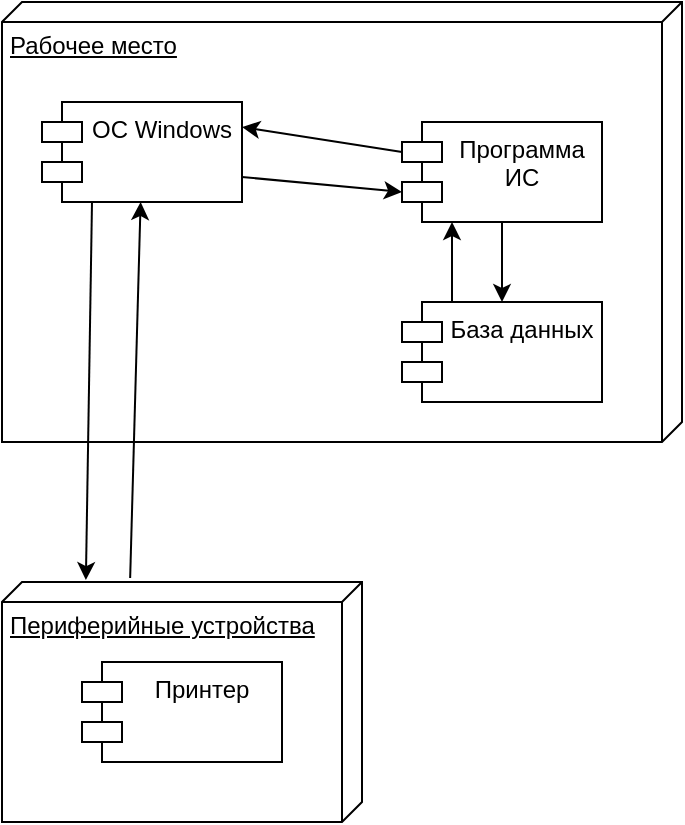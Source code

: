 <mxfile version="23.1.5" type="device">
  <diagram name="Page-1" id="b5b7bab2-c9e2-2cf4-8b2a-24fd1a2a6d21">
    <mxGraphModel dx="1434" dy="844" grid="1" gridSize="10" guides="1" tooltips="1" connect="1" arrows="1" fold="1" page="1" pageScale="1" pageWidth="827" pageHeight="1169" background="none" math="0" shadow="0">
      <root>
        <mxCell id="0" />
        <mxCell id="1" parent="0" />
        <mxCell id="Uz8zbHI2S5k9cspp1Bcf-1" value="Рабочее место" style="verticalAlign=top;align=left;spacingTop=8;spacingLeft=2;spacingRight=12;shape=cube;size=10;direction=south;fontStyle=4;html=1;whiteSpace=wrap;" vertex="1" parent="1">
          <mxGeometry x="380" y="170" width="340" height="220" as="geometry" />
        </mxCell>
        <mxCell id="Uz8zbHI2S5k9cspp1Bcf-4" value="" style="group" vertex="1" connectable="0" parent="1">
          <mxGeometry x="380" y="460" width="180" height="120" as="geometry" />
        </mxCell>
        <mxCell id="Uz8zbHI2S5k9cspp1Bcf-2" value="Периферийные устройства" style="verticalAlign=top;align=left;spacingTop=8;spacingLeft=2;spacingRight=12;shape=cube;size=10;direction=south;fontStyle=4;html=1;whiteSpace=wrap;movable=1;resizable=1;rotatable=1;deletable=1;editable=1;locked=0;connectable=1;" vertex="1" parent="Uz8zbHI2S5k9cspp1Bcf-4">
          <mxGeometry width="180" height="120" as="geometry" />
        </mxCell>
        <mxCell id="Uz8zbHI2S5k9cspp1Bcf-3" value="Принтер" style="shape=module;align=left;spacingLeft=20;align=center;verticalAlign=top;whiteSpace=wrap;html=1;movable=1;resizable=1;rotatable=1;deletable=1;editable=1;locked=0;connectable=1;" vertex="1" parent="Uz8zbHI2S5k9cspp1Bcf-4">
          <mxGeometry x="40" y="40" width="100" height="50" as="geometry" />
        </mxCell>
        <mxCell id="Uz8zbHI2S5k9cspp1Bcf-5" value="ОС Windows" style="shape=module;align=left;spacingLeft=20;align=center;verticalAlign=top;whiteSpace=wrap;html=1;" vertex="1" parent="1">
          <mxGeometry x="400" y="220" width="100" height="50" as="geometry" />
        </mxCell>
        <mxCell id="Uz8zbHI2S5k9cspp1Bcf-6" value="Программа ИС" style="shape=module;align=left;spacingLeft=20;align=center;verticalAlign=top;whiteSpace=wrap;html=1;" vertex="1" parent="1">
          <mxGeometry x="580" y="230" width="100" height="50" as="geometry" />
        </mxCell>
        <mxCell id="Uz8zbHI2S5k9cspp1Bcf-7" value="База данных" style="shape=module;align=left;spacingLeft=20;align=center;verticalAlign=top;whiteSpace=wrap;html=1;" vertex="1" parent="1">
          <mxGeometry x="580" y="320" width="100" height="50" as="geometry" />
        </mxCell>
        <mxCell id="Uz8zbHI2S5k9cspp1Bcf-12" value="" style="endArrow=classic;html=1;rounded=0;exitX=0.25;exitY=1;exitDx=0;exitDy=0;entryX=-0.008;entryY=0.767;entryDx=0;entryDy=0;entryPerimeter=0;" edge="1" parent="1" source="Uz8zbHI2S5k9cspp1Bcf-5" target="Uz8zbHI2S5k9cspp1Bcf-2">
          <mxGeometry width="50" height="50" relative="1" as="geometry">
            <mxPoint x="440" y="460" as="sourcePoint" />
            <mxPoint x="490" y="410" as="targetPoint" />
          </mxGeometry>
        </mxCell>
        <mxCell id="Uz8zbHI2S5k9cspp1Bcf-13" value="" style="endArrow=classic;html=1;rounded=0;exitX=-0.017;exitY=0.644;exitDx=0;exitDy=0;exitPerimeter=0;" edge="1" parent="1" source="Uz8zbHI2S5k9cspp1Bcf-2" target="Uz8zbHI2S5k9cspp1Bcf-5">
          <mxGeometry width="50" height="50" relative="1" as="geometry">
            <mxPoint x="460" y="480" as="sourcePoint" />
            <mxPoint x="422" y="509" as="targetPoint" />
          </mxGeometry>
        </mxCell>
        <mxCell id="Uz8zbHI2S5k9cspp1Bcf-15" value="" style="endArrow=classic;html=1;rounded=0;exitX=1;exitY=0.75;exitDx=0;exitDy=0;entryX=0;entryY=0;entryDx=0;entryDy=35;entryPerimeter=0;" edge="1" parent="1" source="Uz8zbHI2S5k9cspp1Bcf-5" target="Uz8zbHI2S5k9cspp1Bcf-6">
          <mxGeometry width="50" height="50" relative="1" as="geometry">
            <mxPoint x="700" y="360" as="sourcePoint" />
            <mxPoint x="750" y="310" as="targetPoint" />
          </mxGeometry>
        </mxCell>
        <mxCell id="Uz8zbHI2S5k9cspp1Bcf-16" value="" style="endArrow=classic;html=1;rounded=0;entryX=1;entryY=0.25;entryDx=0;entryDy=0;exitX=0;exitY=0;exitDx=0;exitDy=15;exitPerimeter=0;" edge="1" parent="1" source="Uz8zbHI2S5k9cspp1Bcf-6" target="Uz8zbHI2S5k9cspp1Bcf-5">
          <mxGeometry width="50" height="50" relative="1" as="geometry">
            <mxPoint x="700" y="360" as="sourcePoint" />
            <mxPoint x="750" y="310" as="targetPoint" />
          </mxGeometry>
        </mxCell>
        <mxCell id="Uz8zbHI2S5k9cspp1Bcf-17" value="" style="endArrow=classic;html=1;rounded=0;exitX=0.25;exitY=0;exitDx=0;exitDy=0;entryX=0.25;entryY=1;entryDx=0;entryDy=0;" edge="1" parent="1" source="Uz8zbHI2S5k9cspp1Bcf-7" target="Uz8zbHI2S5k9cspp1Bcf-6">
          <mxGeometry width="50" height="50" relative="1" as="geometry">
            <mxPoint x="700" y="360" as="sourcePoint" />
            <mxPoint x="750" y="310" as="targetPoint" />
          </mxGeometry>
        </mxCell>
        <mxCell id="Uz8zbHI2S5k9cspp1Bcf-18" value="" style="endArrow=classic;html=1;rounded=0;exitX=0.5;exitY=1;exitDx=0;exitDy=0;entryX=0.5;entryY=0;entryDx=0;entryDy=0;" edge="1" parent="1" source="Uz8zbHI2S5k9cspp1Bcf-6" target="Uz8zbHI2S5k9cspp1Bcf-7">
          <mxGeometry width="50" height="50" relative="1" as="geometry">
            <mxPoint x="525" y="330" as="sourcePoint" />
            <mxPoint x="615" y="290" as="targetPoint" />
          </mxGeometry>
        </mxCell>
      </root>
    </mxGraphModel>
  </diagram>
</mxfile>
